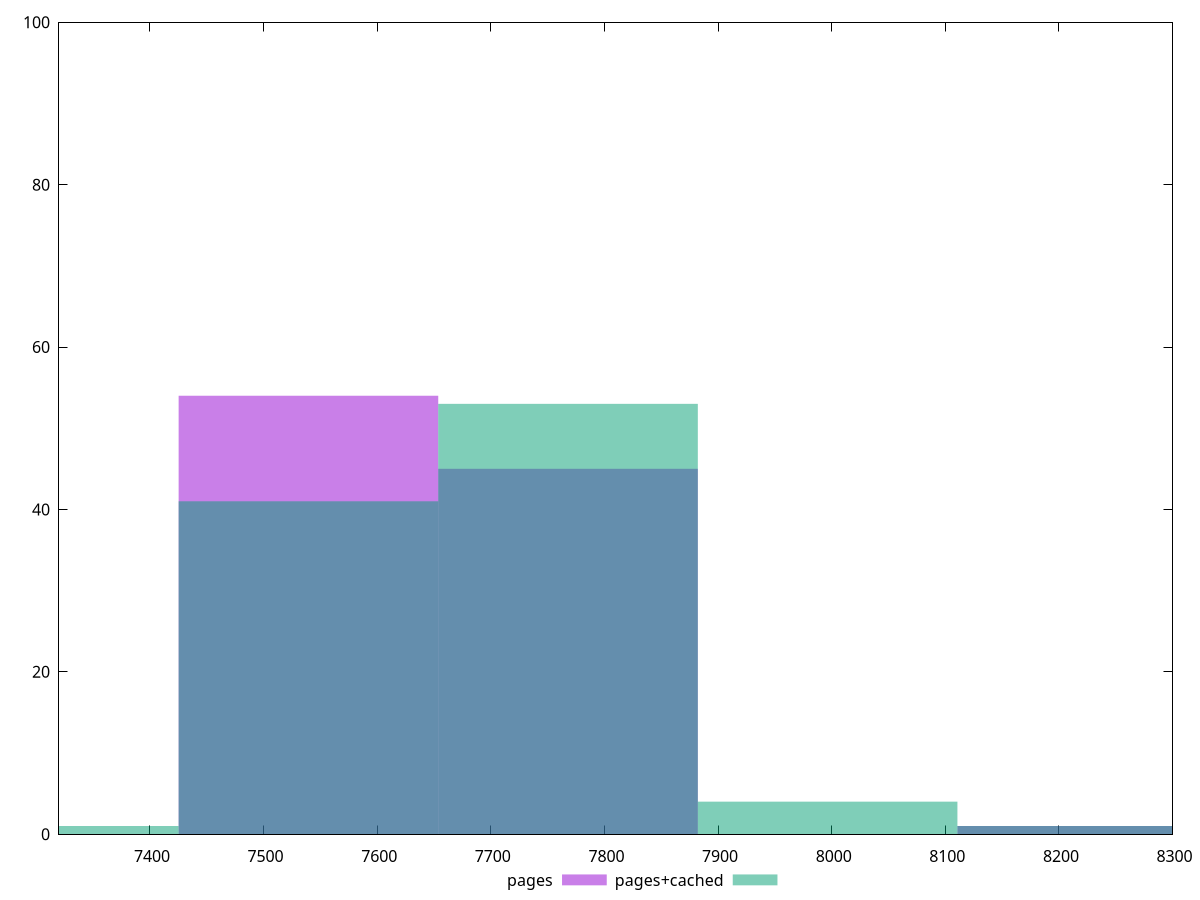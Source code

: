 reset

$pages <<EOF
7767.9983588019495 45
7539.527818837186 54
8224.939438731475 1
EOF

$pagesCached <<EOF
7539.527818837186 41
7767.9983588019495 53
7996.468898766712 4
8224.939438731475 1
7311.057278872423 1
EOF

set key outside below
set boxwidth 228.47053996476322
set xrange [7320:8300]
set yrange [0:100]
set trange [0:100]
set style fill transparent solid 0.5 noborder
set terminal svg size 640, 500 enhanced background rgb 'white'
set output "report_00018_2021-02-10T15-25-16.877Z/uses-text-compression/comparison/histogram/0_vs_1.svg"

plot $pages title "pages" with boxes, \
     $pagesCached title "pages+cached" with boxes

reset
